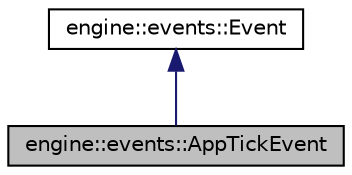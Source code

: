digraph "engine::events::AppTickEvent"
{
 // LATEX_PDF_SIZE
  edge [fontname="Helvetica",fontsize="10",labelfontname="Helvetica",labelfontsize="10"];
  node [fontname="Helvetica",fontsize="10",shape=record];
  Node1 [label="engine::events::AppTickEvent",height=0.2,width=0.4,color="black", fillcolor="grey75", style="filled", fontcolor="black",tooltip="Generated whenever the app ticks."];
  Node2 -> Node1 [dir="back",color="midnightblue",fontsize="10",style="solid"];
  Node2 [label="engine::events::Event",height=0.2,width=0.4,color="black", fillcolor="white", style="filled",URL="$classengine_1_1events_1_1Event.html",tooltip="The abstract Event class."];
}
